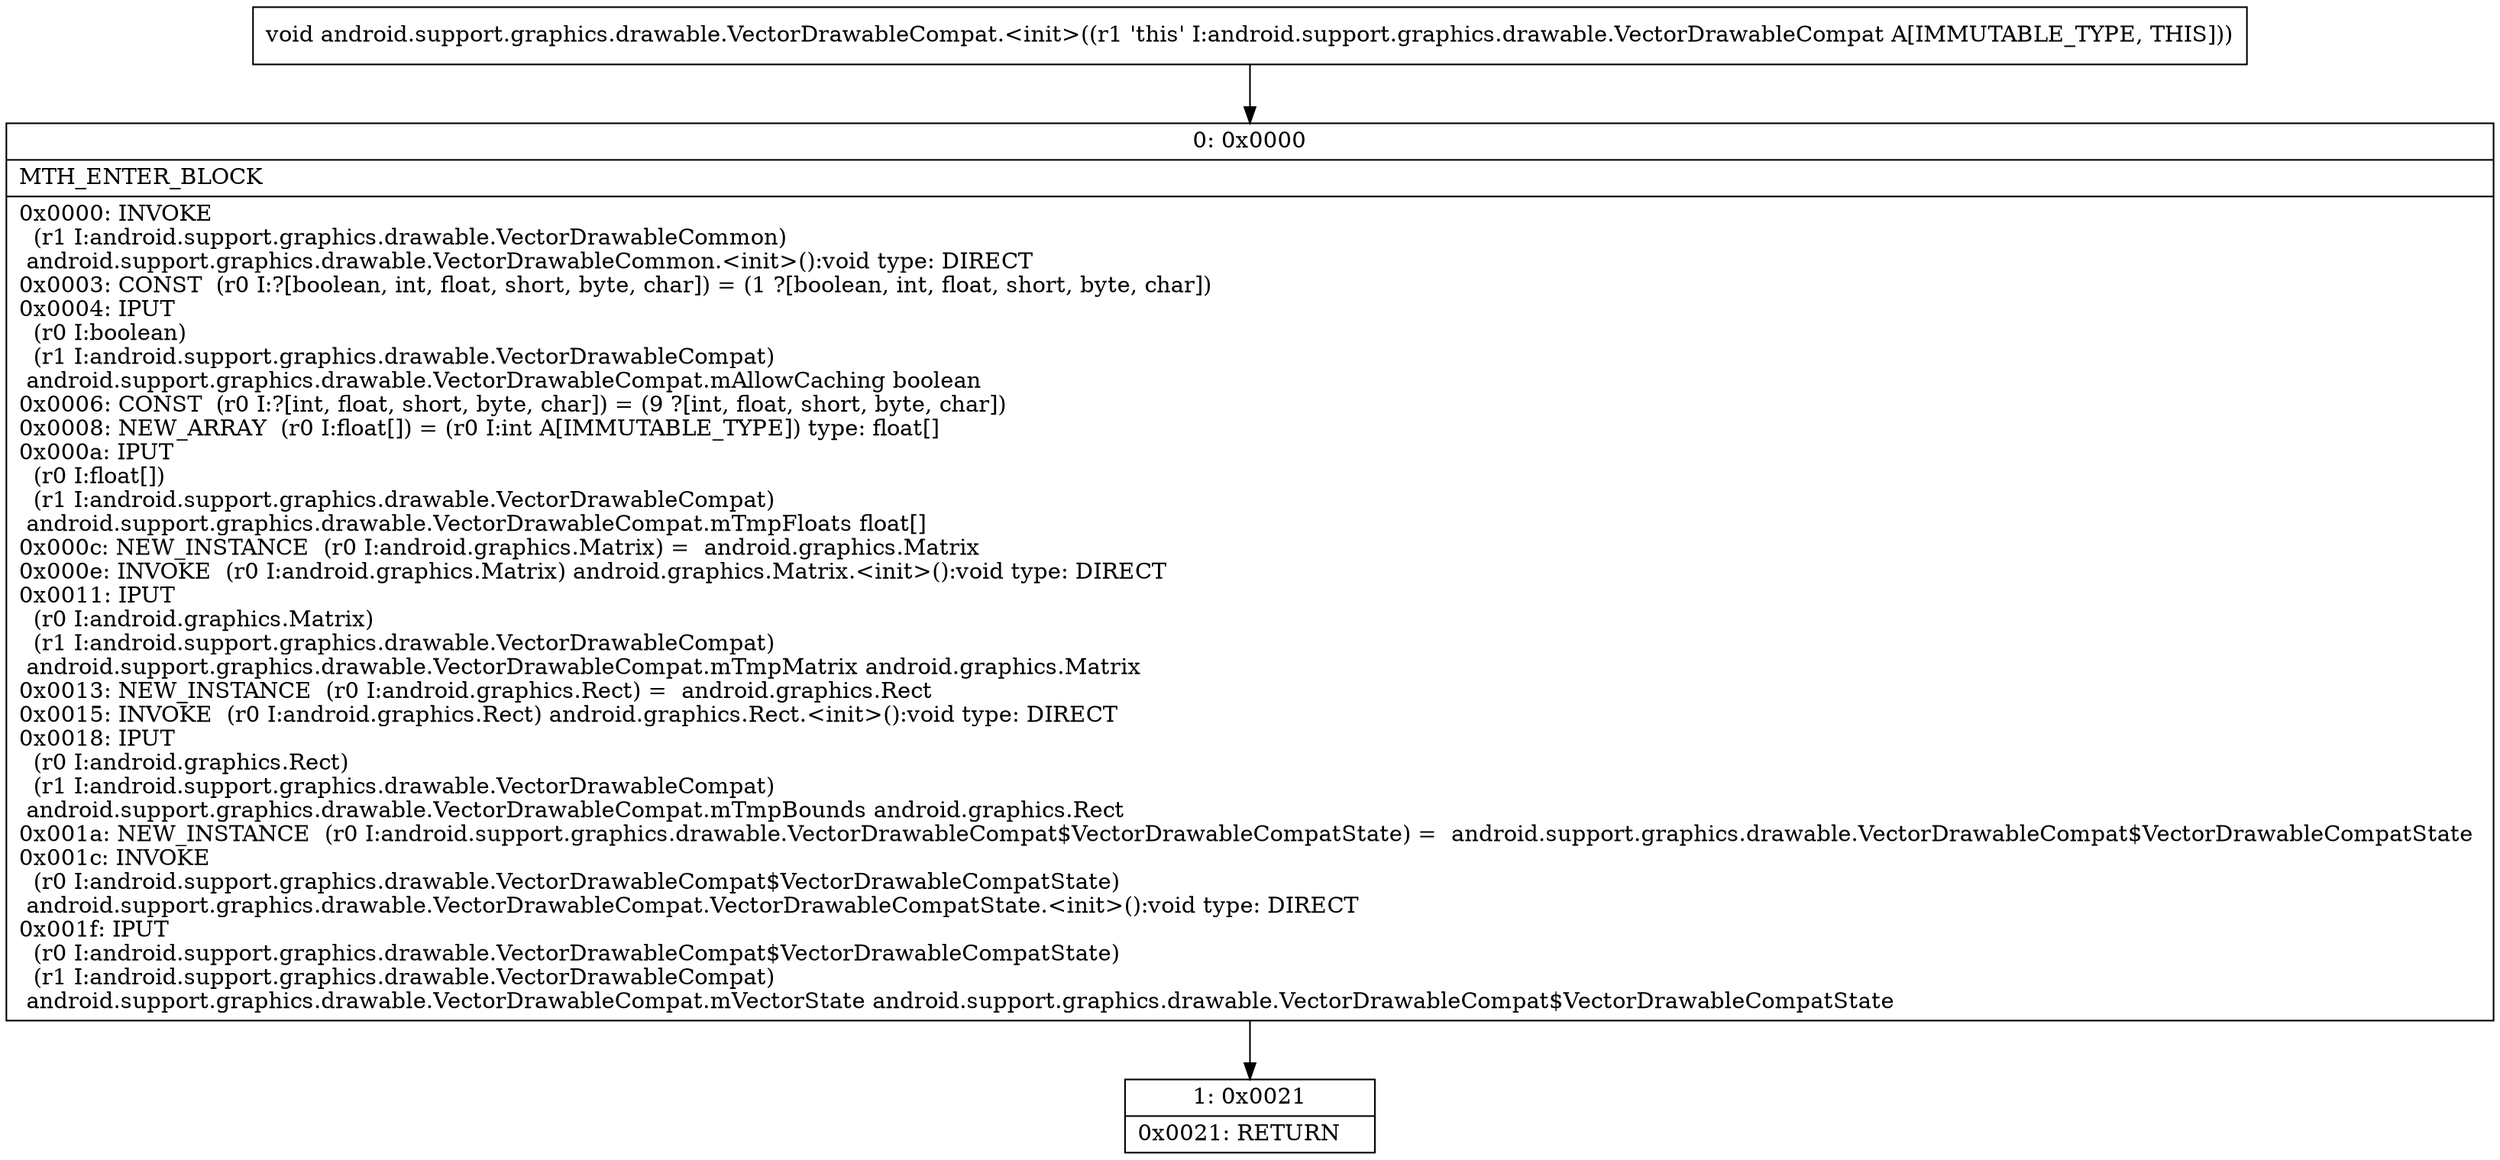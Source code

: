 digraph "CFG forandroid.support.graphics.drawable.VectorDrawableCompat.\<init\>()V" {
Node_0 [shape=record,label="{0\:\ 0x0000|MTH_ENTER_BLOCK\l|0x0000: INVOKE  \l  (r1 I:android.support.graphics.drawable.VectorDrawableCommon)\l android.support.graphics.drawable.VectorDrawableCommon.\<init\>():void type: DIRECT \l0x0003: CONST  (r0 I:?[boolean, int, float, short, byte, char]) = (1 ?[boolean, int, float, short, byte, char]) \l0x0004: IPUT  \l  (r0 I:boolean)\l  (r1 I:android.support.graphics.drawable.VectorDrawableCompat)\l android.support.graphics.drawable.VectorDrawableCompat.mAllowCaching boolean \l0x0006: CONST  (r0 I:?[int, float, short, byte, char]) = (9 ?[int, float, short, byte, char]) \l0x0008: NEW_ARRAY  (r0 I:float[]) = (r0 I:int A[IMMUTABLE_TYPE]) type: float[] \l0x000a: IPUT  \l  (r0 I:float[])\l  (r1 I:android.support.graphics.drawable.VectorDrawableCompat)\l android.support.graphics.drawable.VectorDrawableCompat.mTmpFloats float[] \l0x000c: NEW_INSTANCE  (r0 I:android.graphics.Matrix) =  android.graphics.Matrix \l0x000e: INVOKE  (r0 I:android.graphics.Matrix) android.graphics.Matrix.\<init\>():void type: DIRECT \l0x0011: IPUT  \l  (r0 I:android.graphics.Matrix)\l  (r1 I:android.support.graphics.drawable.VectorDrawableCompat)\l android.support.graphics.drawable.VectorDrawableCompat.mTmpMatrix android.graphics.Matrix \l0x0013: NEW_INSTANCE  (r0 I:android.graphics.Rect) =  android.graphics.Rect \l0x0015: INVOKE  (r0 I:android.graphics.Rect) android.graphics.Rect.\<init\>():void type: DIRECT \l0x0018: IPUT  \l  (r0 I:android.graphics.Rect)\l  (r1 I:android.support.graphics.drawable.VectorDrawableCompat)\l android.support.graphics.drawable.VectorDrawableCompat.mTmpBounds android.graphics.Rect \l0x001a: NEW_INSTANCE  (r0 I:android.support.graphics.drawable.VectorDrawableCompat$VectorDrawableCompatState) =  android.support.graphics.drawable.VectorDrawableCompat$VectorDrawableCompatState \l0x001c: INVOKE  \l  (r0 I:android.support.graphics.drawable.VectorDrawableCompat$VectorDrawableCompatState)\l android.support.graphics.drawable.VectorDrawableCompat.VectorDrawableCompatState.\<init\>():void type: DIRECT \l0x001f: IPUT  \l  (r0 I:android.support.graphics.drawable.VectorDrawableCompat$VectorDrawableCompatState)\l  (r1 I:android.support.graphics.drawable.VectorDrawableCompat)\l android.support.graphics.drawable.VectorDrawableCompat.mVectorState android.support.graphics.drawable.VectorDrawableCompat$VectorDrawableCompatState \l}"];
Node_1 [shape=record,label="{1\:\ 0x0021|0x0021: RETURN   \l}"];
MethodNode[shape=record,label="{void android.support.graphics.drawable.VectorDrawableCompat.\<init\>((r1 'this' I:android.support.graphics.drawable.VectorDrawableCompat A[IMMUTABLE_TYPE, THIS])) }"];
MethodNode -> Node_0;
Node_0 -> Node_1;
}

